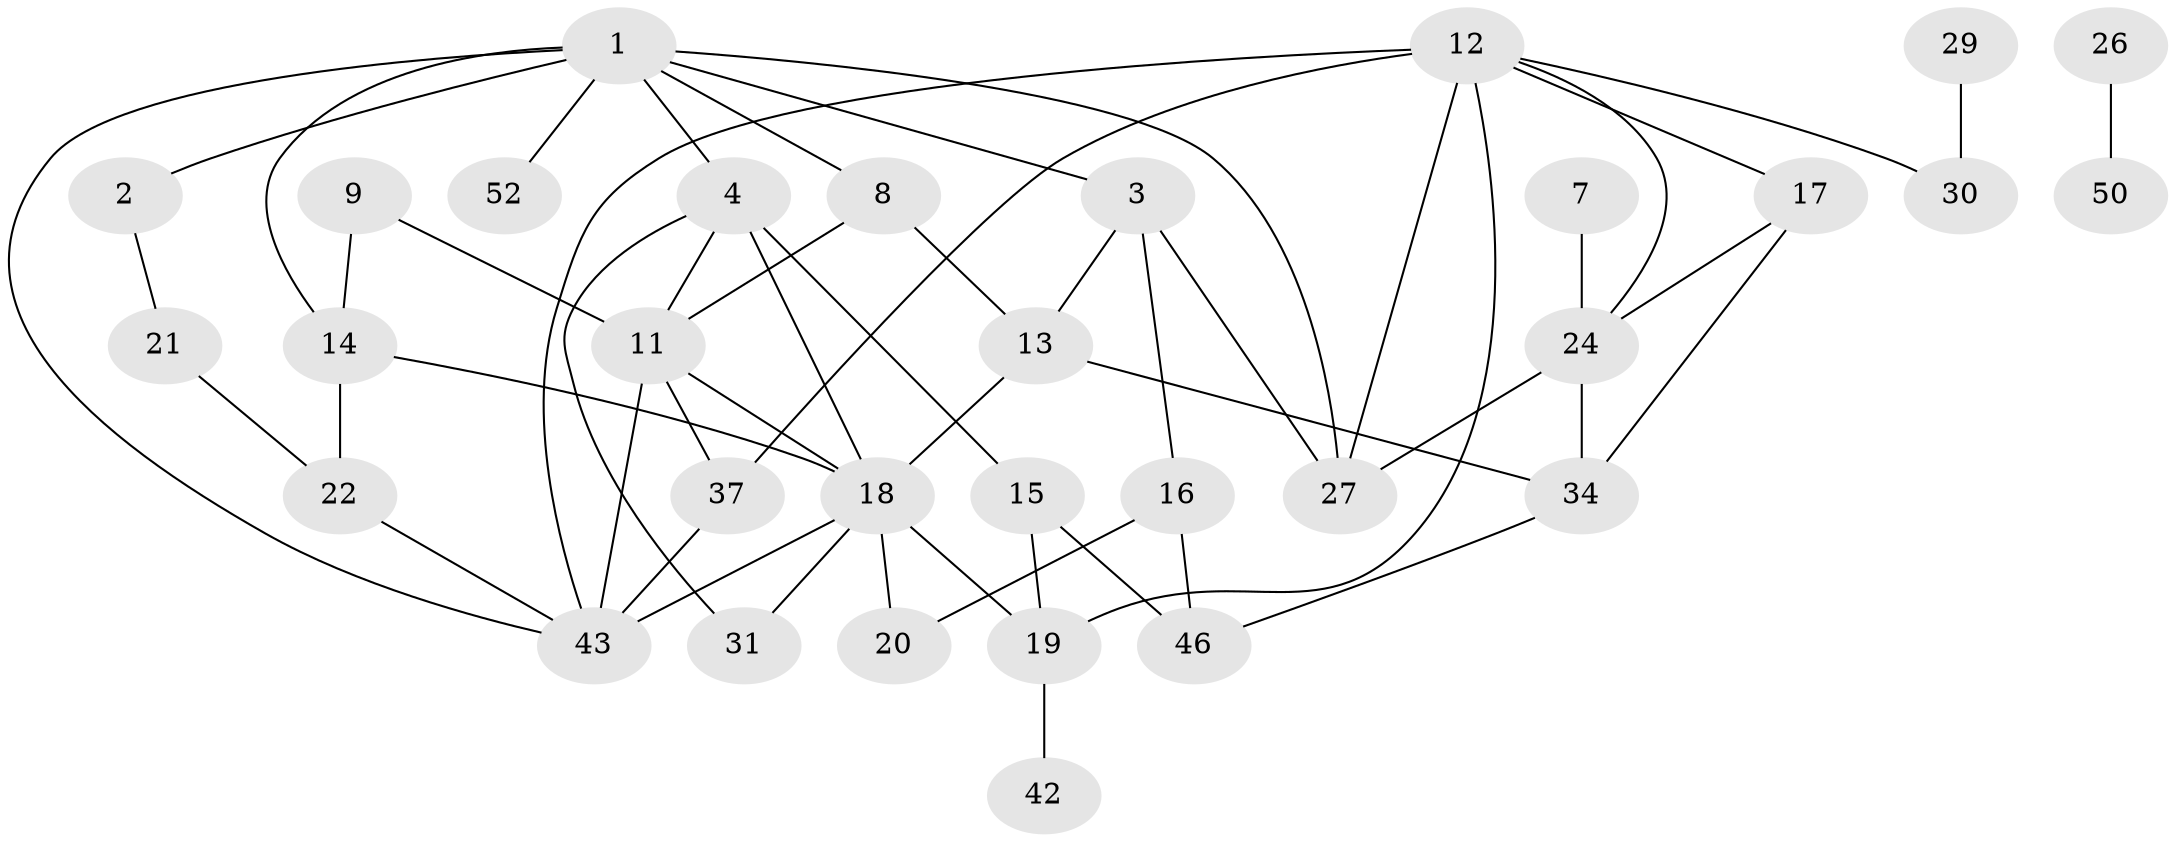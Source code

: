 // original degree distribution, {2: 0.3076923076923077, 4: 0.07692307692307693, 1: 0.2076923076923077, 0: 0.13076923076923078, 3: 0.2230769230769231, 5: 0.046153846153846156, 6: 0.007692307692307693}
// Generated by graph-tools (version 1.1) at 2025/48/03/04/25 22:48:34]
// undirected, 32 vertices, 54 edges
graph export_dot {
  node [color=gray90,style=filled];
  1;
  2;
  3;
  4;
  7;
  8;
  9;
  11;
  12;
  13;
  14;
  15;
  16;
  17;
  18;
  19;
  20;
  21;
  22;
  24;
  26;
  27;
  29;
  30;
  31;
  34;
  37;
  42;
  43;
  46;
  50;
  52;
  1 -- 2 [weight=1.0];
  1 -- 3 [weight=1.0];
  1 -- 4 [weight=1.0];
  1 -- 8 [weight=1.0];
  1 -- 14 [weight=1.0];
  1 -- 27 [weight=1.0];
  1 -- 43 [weight=1.0];
  1 -- 52 [weight=1.0];
  2 -- 21 [weight=1.0];
  3 -- 13 [weight=1.0];
  3 -- 16 [weight=1.0];
  3 -- 27 [weight=1.0];
  4 -- 11 [weight=1.0];
  4 -- 15 [weight=1.0];
  4 -- 18 [weight=1.0];
  4 -- 31 [weight=1.0];
  7 -- 24 [weight=1.0];
  8 -- 11 [weight=1.0];
  8 -- 13 [weight=1.0];
  9 -- 11 [weight=2.0];
  9 -- 14 [weight=1.0];
  11 -- 18 [weight=1.0];
  11 -- 37 [weight=1.0];
  11 -- 43 [weight=1.0];
  12 -- 17 [weight=1.0];
  12 -- 19 [weight=1.0];
  12 -- 24 [weight=1.0];
  12 -- 27 [weight=1.0];
  12 -- 30 [weight=1.0];
  12 -- 37 [weight=1.0];
  12 -- 43 [weight=1.0];
  13 -- 18 [weight=1.0];
  13 -- 34 [weight=1.0];
  14 -- 18 [weight=1.0];
  14 -- 22 [weight=1.0];
  15 -- 19 [weight=1.0];
  15 -- 46 [weight=1.0];
  16 -- 20 [weight=2.0];
  16 -- 46 [weight=1.0];
  17 -- 24 [weight=1.0];
  17 -- 34 [weight=1.0];
  18 -- 19 [weight=1.0];
  18 -- 20 [weight=1.0];
  18 -- 31 [weight=1.0];
  18 -- 43 [weight=2.0];
  19 -- 42 [weight=1.0];
  21 -- 22 [weight=1.0];
  22 -- 43 [weight=1.0];
  24 -- 27 [weight=1.0];
  24 -- 34 [weight=1.0];
  26 -- 50 [weight=1.0];
  29 -- 30 [weight=1.0];
  34 -- 46 [weight=1.0];
  37 -- 43 [weight=1.0];
}
